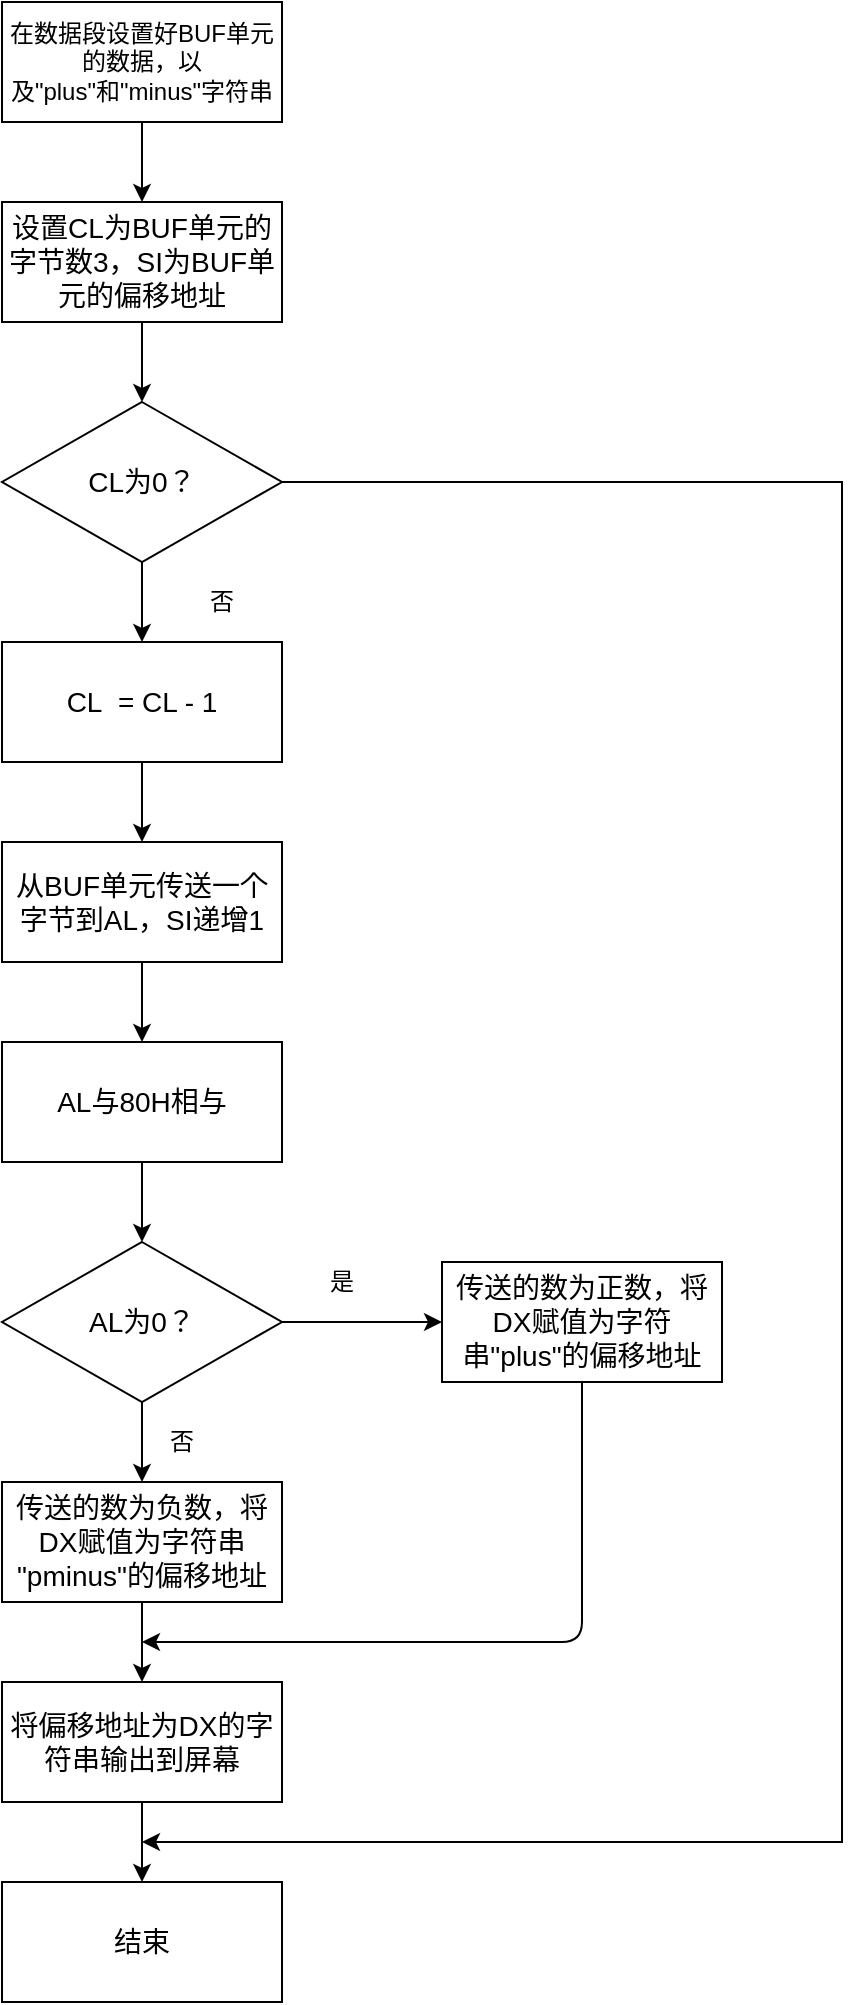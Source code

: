<mxfile version="13.3.9" type="device"><diagram id="bLanczjNptFxPcjhSX-H" name="第 1 页"><mxGraphModel dx="1189" dy="599" grid="1" gridSize="10" guides="1" tooltips="1" connect="1" arrows="1" fold="1" page="1" pageScale="1" pageWidth="827" pageHeight="1169" math="0" shadow="0"><root><mxCell id="0"/><mxCell id="1" parent="0"/><mxCell id="kxmexpbAzdVGu5Iv4JRO-3" value="" style="edgeStyle=orthogonalEdgeStyle;rounded=0;orthogonalLoop=1;jettySize=auto;html=1;" edge="1" parent="1" source="kxmexpbAzdVGu5Iv4JRO-1" target="kxmexpbAzdVGu5Iv4JRO-2"><mxGeometry relative="1" as="geometry"/></mxCell><mxCell id="kxmexpbAzdVGu5Iv4JRO-1" value="在数据段设置好BUF单元的数据，以及&quot;plus&quot;和&quot;minus&quot;字符串" style="rounded=0;whiteSpace=wrap;html=1;" vertex="1" parent="1"><mxGeometry x="80" y="40" width="140" height="60" as="geometry"/></mxCell><mxCell id="kxmexpbAzdVGu5Iv4JRO-2" value="&lt;font style=&quot;font-size: 14px&quot;&gt;设置CL为BUF单元的字节数3，&lt;/font&gt;&lt;span style=&quot;font-size: 14px&quot;&gt;SI为BUF单元的偏移地址&lt;/span&gt;" style="rounded=0;whiteSpace=wrap;html=1;" vertex="1" parent="1"><mxGeometry x="80" y="140" width="140" height="60" as="geometry"/></mxCell><mxCell id="kxmexpbAzdVGu5Iv4JRO-7" value="" style="edgeStyle=orthogonalEdgeStyle;rounded=0;orthogonalLoop=1;jettySize=auto;html=1;entryX=0.5;entryY=0;entryDx=0;entryDy=0;exitX=0.5;exitY=1;exitDx=0;exitDy=0;" edge="1" parent="1" source="kxmexpbAzdVGu5Iv4JRO-2" target="kxmexpbAzdVGu5Iv4JRO-8"><mxGeometry relative="1" as="geometry"><mxPoint x="150" y="200" as="sourcePoint"/><mxPoint x="150" y="240" as="targetPoint"/></mxGeometry></mxCell><mxCell id="kxmexpbAzdVGu5Iv4JRO-10" value="" style="edgeStyle=orthogonalEdgeStyle;rounded=0;orthogonalLoop=1;jettySize=auto;html=1;" edge="1" parent="1" source="kxmexpbAzdVGu5Iv4JRO-8" target="kxmexpbAzdVGu5Iv4JRO-9"><mxGeometry relative="1" as="geometry"/></mxCell><mxCell id="kxmexpbAzdVGu5Iv4JRO-12" value="" style="edgeStyle=orthogonalEdgeStyle;rounded=0;orthogonalLoop=1;jettySize=auto;html=1;" edge="1" parent="1" source="kxmexpbAzdVGu5Iv4JRO-8"><mxGeometry relative="1" as="geometry"><mxPoint x="150" y="960" as="targetPoint"/><Array as="points"><mxPoint x="500" y="280"/><mxPoint x="500" y="960"/></Array></mxGeometry></mxCell><mxCell id="kxmexpbAzdVGu5Iv4JRO-8" value="&lt;font style=&quot;font-size: 14px&quot;&gt;CL为0？&lt;/font&gt;" style="rhombus;whiteSpace=wrap;html=1;" vertex="1" parent="1"><mxGeometry x="80" y="240" width="140" height="80" as="geometry"/></mxCell><mxCell id="kxmexpbAzdVGu5Iv4JRO-16" value="" style="edgeStyle=orthogonalEdgeStyle;rounded=0;orthogonalLoop=1;jettySize=auto;html=1;" edge="1" parent="1" source="kxmexpbAzdVGu5Iv4JRO-9" target="kxmexpbAzdVGu5Iv4JRO-15"><mxGeometry relative="1" as="geometry"/></mxCell><mxCell id="kxmexpbAzdVGu5Iv4JRO-9" value="&lt;font style=&quot;font-size: 14px&quot;&gt;CL&amp;nbsp; = CL - 1&lt;/font&gt;" style="rounded=0;whiteSpace=wrap;html=1;" vertex="1" parent="1"><mxGeometry x="80" y="360" width="140" height="60" as="geometry"/></mxCell><mxCell id="kxmexpbAzdVGu5Iv4JRO-18" value="" style="edgeStyle=orthogonalEdgeStyle;rounded=0;orthogonalLoop=1;jettySize=auto;html=1;" edge="1" parent="1" source="kxmexpbAzdVGu5Iv4JRO-15" target="kxmexpbAzdVGu5Iv4JRO-17"><mxGeometry relative="1" as="geometry"/></mxCell><mxCell id="kxmexpbAzdVGu5Iv4JRO-15" value="&lt;font style=&quot;font-size: 14px&quot;&gt;从BUF单元传送一个字节到AL，SI递增1&lt;/font&gt;" style="rounded=0;whiteSpace=wrap;html=1;" vertex="1" parent="1"><mxGeometry x="80" y="460" width="140" height="60" as="geometry"/></mxCell><mxCell id="kxmexpbAzdVGu5Iv4JRO-20" value="" style="edgeStyle=orthogonalEdgeStyle;rounded=0;orthogonalLoop=1;jettySize=auto;html=1;" edge="1" parent="1" source="kxmexpbAzdVGu5Iv4JRO-17" target="kxmexpbAzdVGu5Iv4JRO-19"><mxGeometry relative="1" as="geometry"/></mxCell><mxCell id="kxmexpbAzdVGu5Iv4JRO-17" value="&lt;font style=&quot;font-size: 14px&quot;&gt;AL与80H相与&lt;/font&gt;" style="rounded=0;whiteSpace=wrap;html=1;" vertex="1" parent="1"><mxGeometry x="80" y="560" width="140" height="60" as="geometry"/></mxCell><mxCell id="kxmexpbAzdVGu5Iv4JRO-13" value="是" style="text;html=1;strokeColor=none;fillColor=none;align=center;verticalAlign=middle;whiteSpace=wrap;rounded=0;" vertex="1" parent="1"><mxGeometry x="230" y="670" width="40" height="20" as="geometry"/></mxCell><mxCell id="kxmexpbAzdVGu5Iv4JRO-14" value="否" style="text;html=1;strokeColor=none;fillColor=none;align=center;verticalAlign=middle;whiteSpace=wrap;rounded=0;" vertex="1" parent="1"><mxGeometry x="170" y="330" width="40" height="20" as="geometry"/></mxCell><mxCell id="kxmexpbAzdVGu5Iv4JRO-22" value="" style="edgeStyle=orthogonalEdgeStyle;rounded=0;orthogonalLoop=1;jettySize=auto;html=1;" edge="1" parent="1" source="kxmexpbAzdVGu5Iv4JRO-19"><mxGeometry relative="1" as="geometry"><mxPoint x="300" y="700" as="targetPoint"/></mxGeometry></mxCell><mxCell id="kxmexpbAzdVGu5Iv4JRO-24" value="" style="edgeStyle=orthogonalEdgeStyle;rounded=0;orthogonalLoop=1;jettySize=auto;html=1;entryX=0.5;entryY=0;entryDx=0;entryDy=0;" edge="1" parent="1" source="kxmexpbAzdVGu5Iv4JRO-19" target="kxmexpbAzdVGu5Iv4JRO-25"><mxGeometry relative="1" as="geometry"><mxPoint x="150" y="790" as="targetPoint"/></mxGeometry></mxCell><mxCell id="kxmexpbAzdVGu5Iv4JRO-19" value="&lt;font style=&quot;font-size: 14px&quot;&gt;AL为0？&lt;/font&gt;" style="rhombus;whiteSpace=wrap;html=1;" vertex="1" parent="1"><mxGeometry x="80" y="660" width="140" height="80" as="geometry"/></mxCell><mxCell id="kxmexpbAzdVGu5Iv4JRO-30" value="" style="edgeStyle=orthogonalEdgeStyle;rounded=0;orthogonalLoop=1;jettySize=auto;html=1;" edge="1" parent="1" source="kxmexpbAzdVGu5Iv4JRO-25" target="kxmexpbAzdVGu5Iv4JRO-29"><mxGeometry relative="1" as="geometry"/></mxCell><mxCell id="kxmexpbAzdVGu5Iv4JRO-25" value="&lt;span style=&quot;font-size: 14px&quot;&gt;传送的数为负数，将DX赋值为字符串 &quot;pminus&quot;的偏移地址&lt;/span&gt;" style="rounded=0;whiteSpace=wrap;html=1;" vertex="1" parent="1"><mxGeometry x="80" y="780" width="140" height="60" as="geometry"/></mxCell><mxCell id="kxmexpbAzdVGu5Iv4JRO-35" value="" style="edgeStyle=orthogonalEdgeStyle;rounded=0;orthogonalLoop=1;jettySize=auto;html=1;" edge="1" parent="1" source="kxmexpbAzdVGu5Iv4JRO-29" target="kxmexpbAzdVGu5Iv4JRO-34"><mxGeometry relative="1" as="geometry"/></mxCell><mxCell id="kxmexpbAzdVGu5Iv4JRO-29" value="&lt;span style=&quot;font-size: 14px&quot;&gt;将偏移地址为DX的字符串输出到屏幕&lt;/span&gt;" style="rounded=0;whiteSpace=wrap;html=1;" vertex="1" parent="1"><mxGeometry x="80" y="880" width="140" height="60" as="geometry"/></mxCell><mxCell id="kxmexpbAzdVGu5Iv4JRO-34" value="&lt;span style=&quot;font-size: 14px&quot;&gt;结束&lt;/span&gt;" style="rounded=0;whiteSpace=wrap;html=1;" vertex="1" parent="1"><mxGeometry x="80" y="980" width="140" height="60" as="geometry"/></mxCell><mxCell id="kxmexpbAzdVGu5Iv4JRO-26" value="否" style="text;html=1;strokeColor=none;fillColor=none;align=center;verticalAlign=middle;whiteSpace=wrap;rounded=0;" vertex="1" parent="1"><mxGeometry x="150" y="750" width="40" height="20" as="geometry"/></mxCell><mxCell id="kxmexpbAzdVGu5Iv4JRO-27" value="&lt;span style=&quot;font-size: 14px&quot;&gt;传送的数为正数，将DX赋值为字符串&quot;plus&quot;的偏移地址&lt;/span&gt;" style="rounded=0;whiteSpace=wrap;html=1;" vertex="1" parent="1"><mxGeometry x="300" y="670" width="140" height="60" as="geometry"/></mxCell><mxCell id="kxmexpbAzdVGu5Iv4JRO-33" value="" style="endArrow=classic;html=1;exitX=0.5;exitY=1;exitDx=0;exitDy=0;" edge="1" parent="1" source="kxmexpbAzdVGu5Iv4JRO-27"><mxGeometry width="50" height="50" relative="1" as="geometry"><mxPoint x="350" y="900" as="sourcePoint"/><mxPoint x="150" y="860" as="targetPoint"/><Array as="points"><mxPoint x="370" y="860"/></Array></mxGeometry></mxCell></root></mxGraphModel></diagram></mxfile>